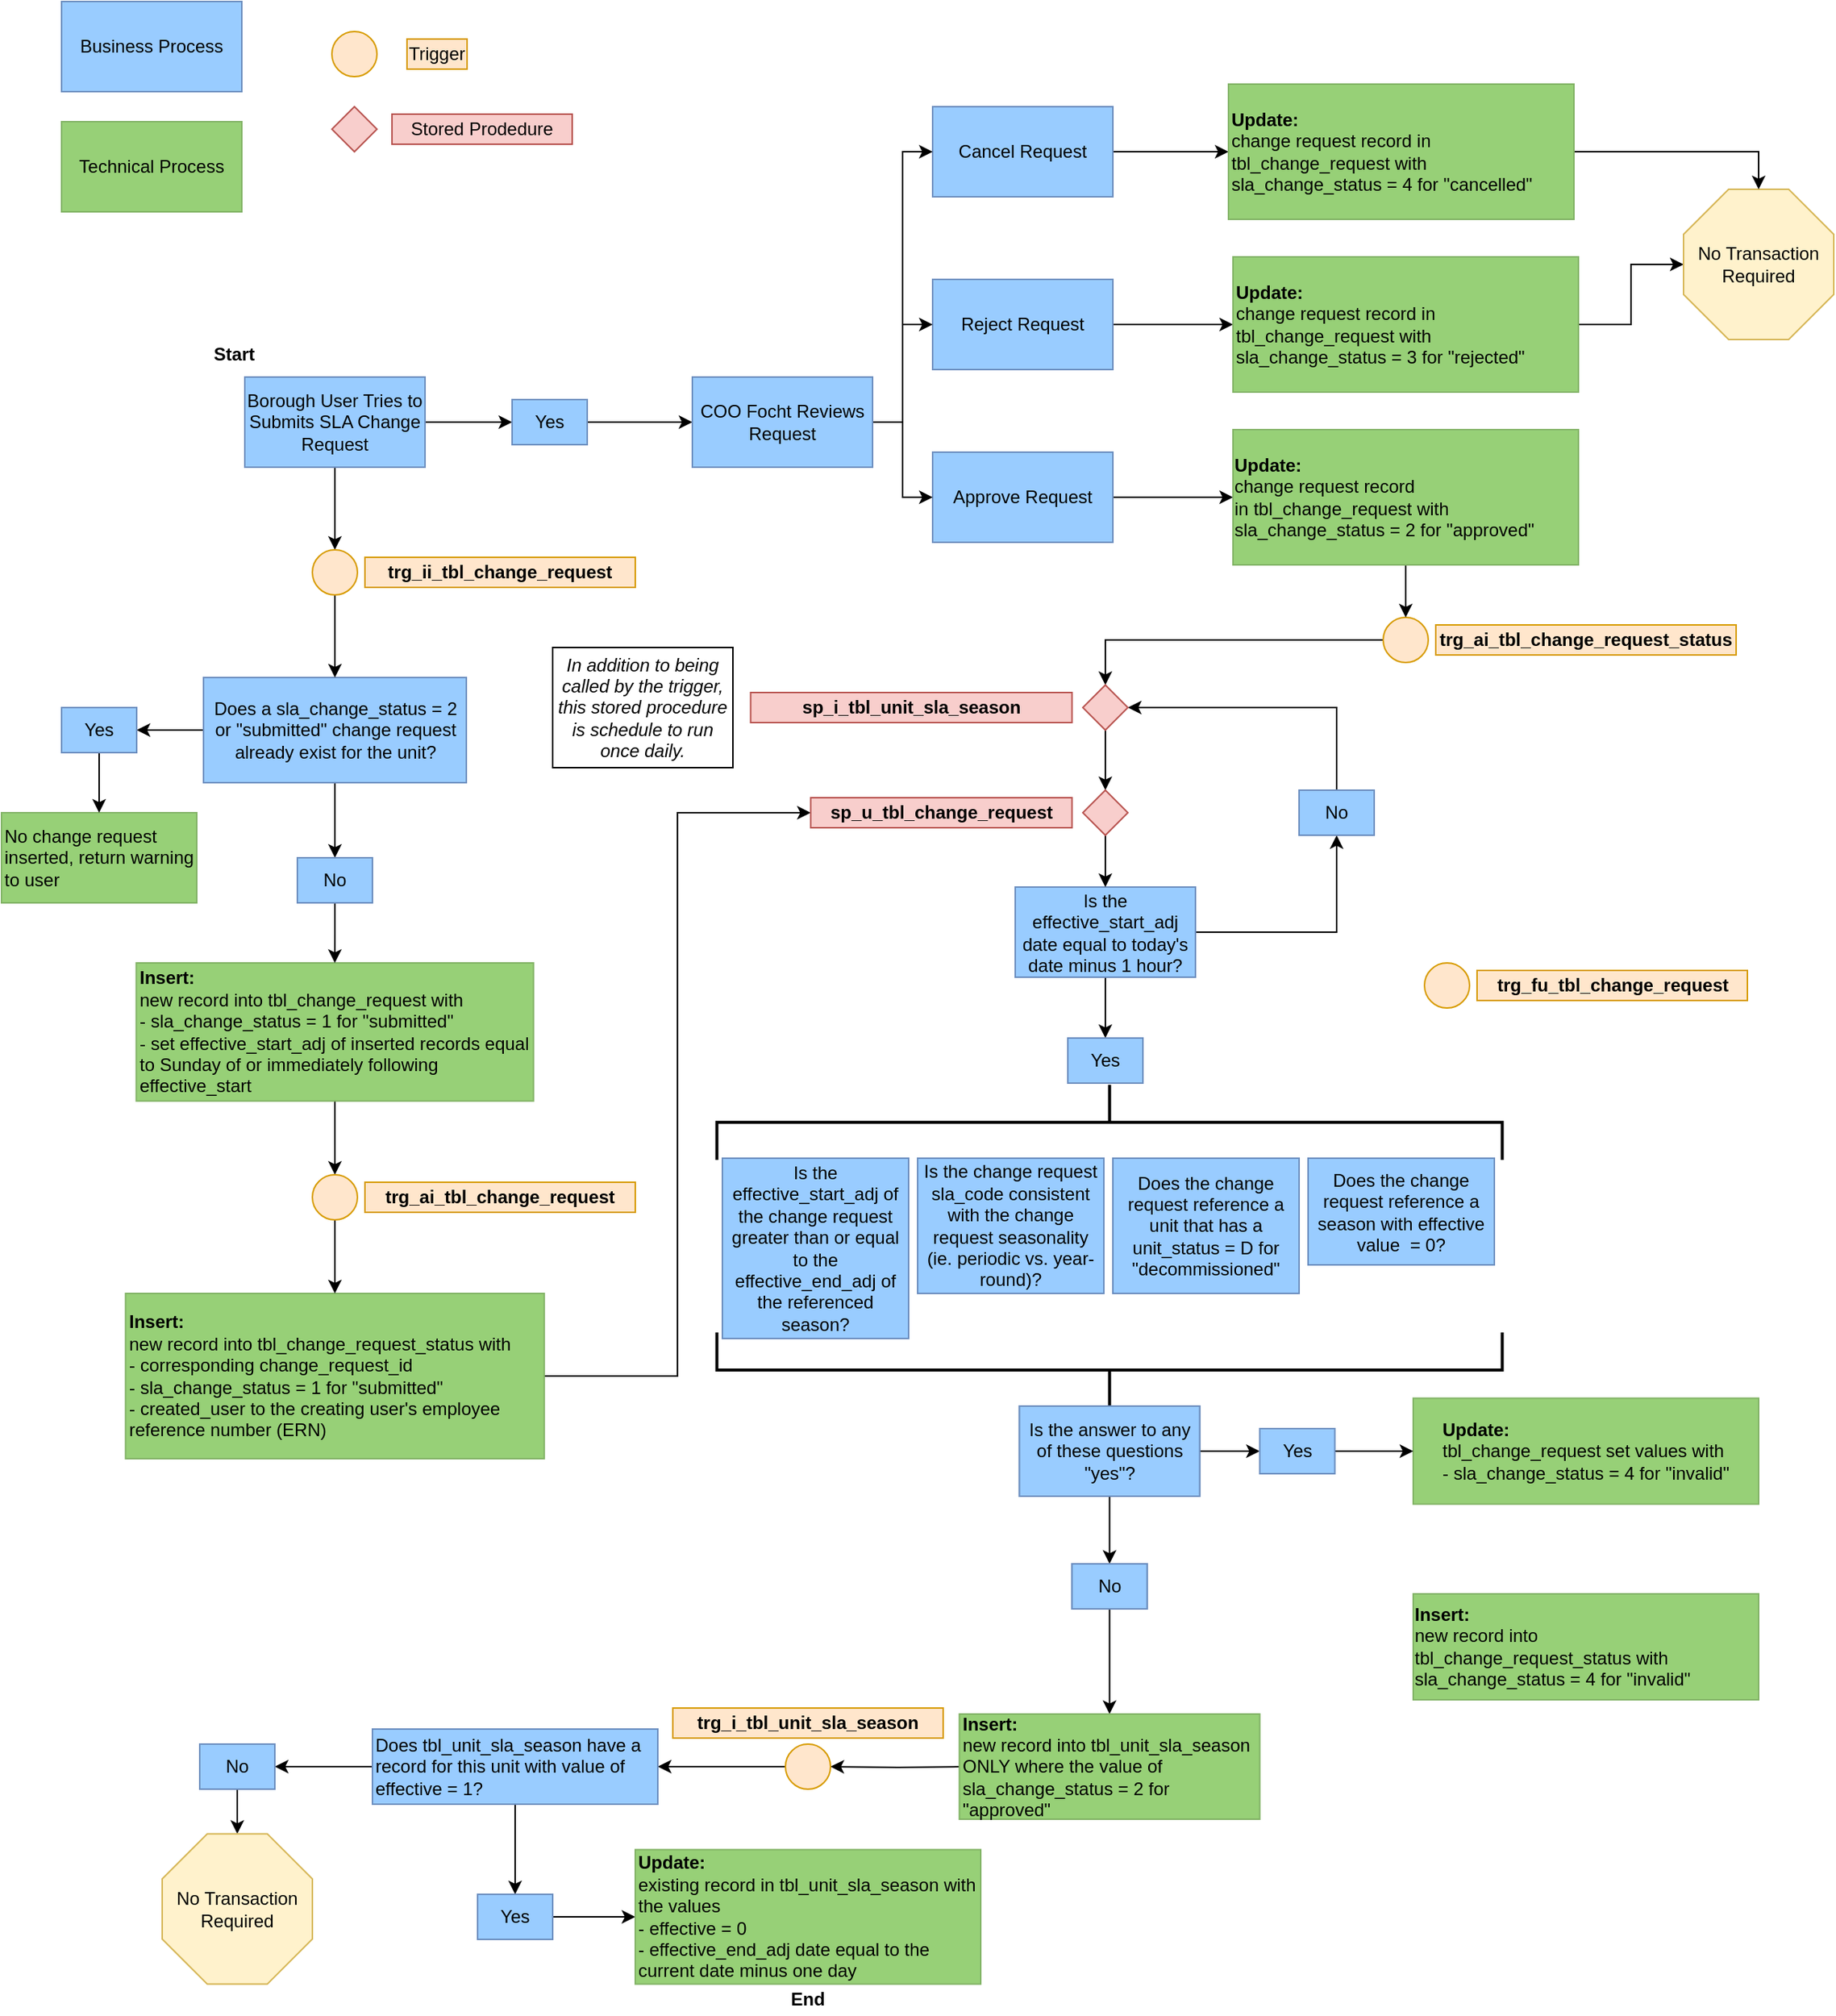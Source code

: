 <mxfile version="13.7.6" type="github">
  <diagram id="APbCHEt9h7LmyBrYfhhx" name="Page-1">
    <mxGraphModel dx="2272" dy="794" grid="1" gridSize="10" guides="1" tooltips="1" connect="1" arrows="1" fold="1" page="1" pageScale="1" pageWidth="850" pageHeight="1100" math="0" shadow="0">
      <root>
        <mxCell id="0" />
        <mxCell id="1" parent="0" />
        <mxCell id="TYA-corCzER_tpGZpnsk-2" value="Business Process" style="rounded=0;whiteSpace=wrap;html=1;fillColor=#dae8fc;strokeColor=#6c8ebf;" parent="1" vertex="1">
          <mxGeometry x="20" y="20" width="120" height="60" as="geometry" />
        </mxCell>
        <mxCell id="TYA-corCzER_tpGZpnsk-3" value="Technical Process" style="rounded=0;whiteSpace=wrap;html=1;fillColor=#97D077;strokeColor=#82b366;" parent="1" vertex="1">
          <mxGeometry x="20" y="100" width="120" height="60" as="geometry" />
        </mxCell>
        <mxCell id="TYA-corCzER_tpGZpnsk-4" value="" style="ellipse;whiteSpace=wrap;html=1;aspect=fixed;fillColor=#ffe6cc;strokeColor=#d79b00;" parent="1" vertex="1">
          <mxGeometry x="200" y="40" width="30" height="30" as="geometry" />
        </mxCell>
        <mxCell id="TYA-corCzER_tpGZpnsk-5" value="Trigger" style="text;html=1;strokeColor=#d79b00;fillColor=#ffe6cc;align=center;verticalAlign=middle;whiteSpace=wrap;rounded=0;" parent="1" vertex="1">
          <mxGeometry x="250" y="45" width="40" height="20" as="geometry" />
        </mxCell>
        <mxCell id="3o3nBdtsmn0ed2RaHUh7-13" value="" style="edgeStyle=orthogonalEdgeStyle;rounded=0;orthogonalLoop=1;jettySize=auto;html=1;" parent="1" source="TYA-corCzER_tpGZpnsk-7" target="e-__jFEW9f1SL3vXLQ8T-2" edge="1">
          <mxGeometry relative="1" as="geometry" />
        </mxCell>
        <mxCell id="HUFOrXZjp_os2G7rT3iw-18" style="edgeStyle=orthogonalEdgeStyle;rounded=0;orthogonalLoop=1;jettySize=auto;html=1;exitX=0.5;exitY=1;exitDx=0;exitDy=0;entryX=0.5;entryY=0;entryDx=0;entryDy=0;" parent="1" source="TYA-corCzER_tpGZpnsk-7" target="HUFOrXZjp_os2G7rT3iw-16" edge="1">
          <mxGeometry relative="1" as="geometry" />
        </mxCell>
        <mxCell id="TYA-corCzER_tpGZpnsk-7" value="Borough User Tries to Submits SLA Change Request" style="rounded=0;whiteSpace=wrap;html=1;fillColor=#99CCFF;strokeColor=#6c8ebf;" parent="1" vertex="1">
          <mxGeometry x="142.01" y="270" width="120" height="60" as="geometry" />
        </mxCell>
        <mxCell id="TYA-corCzER_tpGZpnsk-9" value="COO Focht Reviews Request" style="rounded=0;whiteSpace=wrap;html=1;fillColor=#dae8fc;strokeColor=#6c8ebf;" parent="1" vertex="1">
          <mxGeometry x="440" y="270" width="120" height="60" as="geometry" />
        </mxCell>
        <mxCell id="HUFOrXZjp_os2G7rT3iw-30" style="edgeStyle=orthogonalEdgeStyle;rounded=0;orthogonalLoop=1;jettySize=auto;html=1;exitX=0.5;exitY=1;exitDx=0;exitDy=0;entryX=0.5;entryY=0;entryDx=0;entryDy=0;" parent="1" source="TYA-corCzER_tpGZpnsk-22" target="HUFOrXZjp_os2G7rT3iw-29" edge="1">
          <mxGeometry relative="1" as="geometry" />
        </mxCell>
        <mxCell id="TYA-corCzER_tpGZpnsk-22" value="Insert:&lt;br&gt;&lt;span style=&quot;font-weight: normal&quot;&gt;new record into tbl_change_request with&lt;br&gt;- sla_change_status = 1 for &quot;submitted&quot;&lt;br&gt;-&amp;nbsp;&lt;/span&gt;&lt;span style=&quot;font-weight: 400&quot;&gt;set effective_start_adj of inserted records equal to Sunday of or immediately following effective_start&lt;/span&gt;&lt;span style=&quot;font-weight: normal&quot;&gt;&lt;br&gt;&lt;/span&gt;" style="rounded=0;whiteSpace=wrap;html=1;fillColor=#97D077;strokeColor=#82b366;fontStyle=1;align=left;" parent="1" vertex="1">
          <mxGeometry x="69.74" y="660" width="264.51" height="91.9" as="geometry" />
        </mxCell>
        <mxCell id="HUFOrXZjp_os2G7rT3iw-40" style="edgeStyle=orthogonalEdgeStyle;rounded=0;orthogonalLoop=1;jettySize=auto;html=1;exitX=1;exitY=0.5;exitDx=0;exitDy=0;entryX=0;entryY=0.5;entryDx=0;entryDy=0;" parent="1" source="TYA-corCzER_tpGZpnsk-24" target="XjfmwIq85a9qO-nbTn4X-9" edge="1">
          <mxGeometry relative="1" as="geometry" />
        </mxCell>
        <mxCell id="TYA-corCzER_tpGZpnsk-24" value="Insert:&lt;br&gt;&lt;span style=&quot;font-weight: normal&quot;&gt;new record into tbl_change_request_status with&lt;br&gt;- corresponding change_request_id&amp;nbsp;&amp;nbsp;&lt;/span&gt;&lt;br&gt;&lt;span style=&quot;font-weight: normal&quot;&gt;- sla_change_status = 1 for &quot;submitted&quot;&lt;/span&gt;&lt;br&gt;&lt;span style=&quot;font-weight: normal&quot;&gt;- created_user to the&amp;nbsp;&lt;/span&gt;&lt;span style=&quot;font-weight: 400&quot;&gt;creating user&#39;s employee reference number (ERN)&lt;/span&gt;&lt;span style=&quot;font-weight: normal&quot;&gt;&lt;br&gt;&lt;/span&gt;" style="rounded=0;whiteSpace=wrap;html=1;fillColor=#97D077;strokeColor=#82b366;fontStyle=1;align=left;" parent="1" vertex="1">
          <mxGeometry x="62.62" y="880" width="278.75" height="110" as="geometry" />
        </mxCell>
        <mxCell id="TYA-corCzER_tpGZpnsk-18" value="" style="edgeStyle=orthogonalEdgeStyle;rounded=0;orthogonalLoop=1;jettySize=auto;html=1;" parent="1" source="TYA-corCzER_tpGZpnsk-11" target="TYA-corCzER_tpGZpnsk-17" edge="1">
          <mxGeometry relative="1" as="geometry" />
        </mxCell>
        <mxCell id="TYA-corCzER_tpGZpnsk-11" value="Reject Request" style="rounded=0;whiteSpace=wrap;html=1;fillColor=#dae8fc;strokeColor=#6c8ebf;" parent="1" vertex="1">
          <mxGeometry x="600" y="205" width="120" height="60" as="geometry" />
        </mxCell>
        <mxCell id="utrAC_NS1D6aVvXHYf-W-10" style="edgeStyle=orthogonalEdgeStyle;rounded=0;orthogonalLoop=1;jettySize=auto;html=1;exitX=1;exitY=0.5;exitDx=0;exitDy=0;entryX=0;entryY=0.5;entryDx=0;entryDy=0;entryPerimeter=0;" parent="1" source="TYA-corCzER_tpGZpnsk-17" target="utrAC_NS1D6aVvXHYf-W-9" edge="1">
          <mxGeometry relative="1" as="geometry" />
        </mxCell>
        <mxCell id="TYA-corCzER_tpGZpnsk-17" value="&lt;div&gt;&lt;span&gt;&lt;b&gt;Update:&lt;/b&gt;&lt;/span&gt;&lt;/div&gt;&lt;div&gt;&lt;span&gt;change request record in tbl_change_request with sla_change_status = 3 for &quot;rejected&quot;&lt;/span&gt;&lt;/div&gt;" style="rounded=0;whiteSpace=wrap;html=1;fillColor=#97D077;strokeColor=#82b366;align=left;" parent="1" vertex="1">
          <mxGeometry x="800" y="190" width="230" height="90" as="geometry" />
        </mxCell>
        <mxCell id="utrAC_NS1D6aVvXHYf-W-8" style="edgeStyle=orthogonalEdgeStyle;rounded=0;orthogonalLoop=1;jettySize=auto;html=1;exitX=1;exitY=0.5;exitDx=0;exitDy=0;" parent="1" source="TYA-corCzER_tpGZpnsk-14" target="utrAC_NS1D6aVvXHYf-W-7" edge="1">
          <mxGeometry relative="1" as="geometry" />
        </mxCell>
        <mxCell id="TYA-corCzER_tpGZpnsk-14" value="Approve Request" style="rounded=0;whiteSpace=wrap;html=1;fillColor=#dae8fc;strokeColor=#6c8ebf;" parent="1" vertex="1">
          <mxGeometry x="600" y="320" width="120" height="60" as="geometry" />
        </mxCell>
        <mxCell id="3o3nBdtsmn0ed2RaHUh7-10" value="" style="edgeStyle=orthogonalEdgeStyle;rounded=0;orthogonalLoop=1;jettySize=auto;html=1;" parent="1" source="TYA-corCzER_tpGZpnsk-32" target="3o3nBdtsmn0ed2RaHUh7-9" edge="1">
          <mxGeometry relative="1" as="geometry" />
        </mxCell>
        <mxCell id="HUFOrXZjp_os2G7rT3iw-37" style="edgeStyle=orthogonalEdgeStyle;rounded=0;orthogonalLoop=1;jettySize=auto;html=1;exitX=1;exitY=0.5;exitDx=0;exitDy=0;entryX=0.5;entryY=1;entryDx=0;entryDy=0;" parent="1" source="TYA-corCzER_tpGZpnsk-32" target="TYA-corCzER_tpGZpnsk-39" edge="1">
          <mxGeometry relative="1" as="geometry" />
        </mxCell>
        <mxCell id="TYA-corCzER_tpGZpnsk-32" value="Is the effective_start_adj date equal to today&#39;s date minus 1 hour?" style="rounded=0;whiteSpace=wrap;html=1;fillColor=#99CCFF;strokeColor=#6c8ebf;" parent="1" vertex="1">
          <mxGeometry x="655" y="609.5" width="120" height="60" as="geometry" />
        </mxCell>
        <mxCell id="HUFOrXZjp_os2G7rT3iw-38" style="edgeStyle=orthogonalEdgeStyle;rounded=0;orthogonalLoop=1;jettySize=auto;html=1;exitX=0.5;exitY=0;exitDx=0;exitDy=0;entryX=1;entryY=0.5;entryDx=0;entryDy=0;" parent="1" source="TYA-corCzER_tpGZpnsk-39" target="TYA-corCzER_tpGZpnsk-46" edge="1">
          <mxGeometry relative="1" as="geometry" />
        </mxCell>
        <mxCell id="TYA-corCzER_tpGZpnsk-39" value="No" style="rounded=0;whiteSpace=wrap;html=1;fillColor=#99CCFF;strokeColor=#6c8ebf;" parent="1" vertex="1">
          <mxGeometry x="844" y="545" width="50" height="30" as="geometry" />
        </mxCell>
        <mxCell id="TYA-corCzER_tpGZpnsk-21" style="edgeStyle=orthogonalEdgeStyle;rounded=0;orthogonalLoop=1;jettySize=auto;html=1;exitX=0.5;exitY=1;exitDx=0;exitDy=0;" parent="1" source="TYA-corCzER_tpGZpnsk-17" target="TYA-corCzER_tpGZpnsk-17" edge="1">
          <mxGeometry relative="1" as="geometry" />
        </mxCell>
        <mxCell id="TYA-corCzER_tpGZpnsk-28" value="&lt;b&gt;trg_fu_tbl_change_request&lt;/b&gt;" style="text;html=1;strokeColor=#d79b00;fillColor=#ffe6cc;align=center;verticalAlign=middle;whiteSpace=wrap;rounded=0;" parent="1" vertex="1">
          <mxGeometry x="962.5" y="665" width="180" height="20" as="geometry" />
        </mxCell>
        <mxCell id="TYA-corCzER_tpGZpnsk-44" value="" style="rhombus;whiteSpace=wrap;html=1;align=left;fillColor=#f8cecc;strokeColor=#b85450;" parent="1" vertex="1">
          <mxGeometry x="200" y="90" width="30" height="30" as="geometry" />
        </mxCell>
        <mxCell id="TYA-corCzER_tpGZpnsk-45" value="Stored Prodedure" style="text;html=1;strokeColor=#b85450;fillColor=#f8cecc;align=center;verticalAlign=middle;whiteSpace=wrap;rounded=0;" parent="1" vertex="1">
          <mxGeometry x="240" y="95" width="120" height="20" as="geometry" />
        </mxCell>
        <mxCell id="TYA-corCzER_tpGZpnsk-27" value="" style="ellipse;whiteSpace=wrap;html=1;aspect=fixed;fillColor=#ffe6cc;strokeColor=#d79b00;" parent="1" vertex="1">
          <mxGeometry x="927.5" y="660" width="30" height="30" as="geometry" />
        </mxCell>
        <mxCell id="TYA-corCzER_tpGZpnsk-48" value="&lt;b&gt;sp_i_tbl_unit_sla_season&lt;br&gt;&lt;/b&gt;" style="text;html=1;strokeColor=#b85450;fillColor=#f8cecc;align=center;verticalAlign=middle;whiteSpace=wrap;rounded=0;" parent="1" vertex="1">
          <mxGeometry x="478.8" y="480" width="214" height="20" as="geometry" />
        </mxCell>
        <mxCell id="Xcc2Si-ru2YFNp3SEIyi-4" style="edgeStyle=orthogonalEdgeStyle;rounded=0;orthogonalLoop=1;jettySize=auto;html=1;exitX=0;exitY=0.5;exitDx=0;exitDy=0;entryX=1;entryY=0.5;entryDx=0;entryDy=0;" parent="1" target="TYA-corCzER_tpGZpnsk-67" edge="1">
          <mxGeometry relative="1" as="geometry">
            <mxPoint x="622" y="1195" as="sourcePoint" />
          </mxGeometry>
        </mxCell>
        <mxCell id="Xcc2Si-ru2YFNp3SEIyi-15" style="edgeStyle=orthogonalEdgeStyle;rounded=0;orthogonalLoop=1;jettySize=auto;html=1;exitX=0.5;exitY=1;exitDx=0;exitDy=0;entryX=0;entryY=0.5;entryDx=0;entryDy=0;entryPerimeter=0;" parent="1" source="TYA-corCzER_tpGZpnsk-62" target="Xcc2Si-ru2YFNp3SEIyi-3" edge="1">
          <mxGeometry relative="1" as="geometry" />
        </mxCell>
        <mxCell id="TYA-corCzER_tpGZpnsk-62" value="&lt;span style=&quot;font-weight: normal&quot;&gt;No&lt;/span&gt;" style="rounded=0;whiteSpace=wrap;html=1;fillColor=#dae8fc;strokeColor=#6c8ebf;fontStyle=1;align=center;" parent="1" vertex="1">
          <mxGeometry x="112" y="1180" width="50" height="30" as="geometry" />
        </mxCell>
        <mxCell id="Xcc2Si-ru2YFNp3SEIyi-11" style="edgeStyle=orthogonalEdgeStyle;rounded=0;orthogonalLoop=1;jettySize=auto;html=1;exitX=1;exitY=0.5;exitDx=0;exitDy=0;entryX=0;entryY=0.5;entryDx=0;entryDy=0;" parent="1" source="TYA-corCzER_tpGZpnsk-64" target="TYA-corCzER_tpGZpnsk-73" edge="1">
          <mxGeometry relative="1" as="geometry" />
        </mxCell>
        <mxCell id="TYA-corCzER_tpGZpnsk-64" value="&lt;span style=&quot;font-weight: normal&quot;&gt;Yes&lt;/span&gt;" style="rounded=0;whiteSpace=wrap;html=1;fillColor=#dae8fc;strokeColor=#6c8ebf;fontStyle=1;align=center;" parent="1" vertex="1">
          <mxGeometry x="297" y="1280" width="50" height="30" as="geometry" />
        </mxCell>
        <mxCell id="HUFOrXZjp_os2G7rT3iw-39" style="edgeStyle=orthogonalEdgeStyle;rounded=0;orthogonalLoop=1;jettySize=auto;html=1;exitX=0;exitY=0.5;exitDx=0;exitDy=0;entryX=0.5;entryY=0;entryDx=0;entryDy=0;" parent="1" source="TYA-corCzER_tpGZpnsk-53" target="TYA-corCzER_tpGZpnsk-46" edge="1">
          <mxGeometry relative="1" as="geometry" />
        </mxCell>
        <mxCell id="TYA-corCzER_tpGZpnsk-53" value="" style="ellipse;whiteSpace=wrap;html=1;aspect=fixed;fillColor=#ffe6cc;strokeColor=#d79b00;" parent="1" vertex="1">
          <mxGeometry x="900" y="430" width="30" height="30" as="geometry" />
        </mxCell>
        <mxCell id="TYA-corCzER_tpGZpnsk-55" value="&lt;b&gt;trg_ai_tbl_change_request_status&lt;/b&gt;" style="text;html=1;strokeColor=#d79b00;fillColor=#ffe6cc;align=center;verticalAlign=middle;whiteSpace=wrap;rounded=0;" parent="1" vertex="1">
          <mxGeometry x="935" y="435" width="200" height="20" as="geometry" />
        </mxCell>
        <mxCell id="Xcc2Si-ru2YFNp3SEIyi-6" style="edgeStyle=orthogonalEdgeStyle;rounded=0;orthogonalLoop=1;jettySize=auto;html=1;exitX=0;exitY=0.5;exitDx=0;exitDy=0;" parent="1" source="TYA-corCzER_tpGZpnsk-67" target="Xcc2Si-ru2YFNp3SEIyi-5" edge="1">
          <mxGeometry relative="1" as="geometry" />
        </mxCell>
        <mxCell id="TYA-corCzER_tpGZpnsk-67" value="" style="ellipse;whiteSpace=wrap;html=1;aspect=fixed;fillColor=#ffe6cc;strokeColor=#d79b00;" parent="1" vertex="1">
          <mxGeometry x="502" y="1180" width="30" height="30" as="geometry" />
        </mxCell>
        <mxCell id="TYA-corCzER_tpGZpnsk-68" value="&lt;b&gt;trg_i_tbl_unit_sla_season&lt;/b&gt;" style="text;html=1;strokeColor=#d79b00;fillColor=#ffe6cc;align=center;verticalAlign=middle;whiteSpace=wrap;rounded=0;" parent="1" vertex="1">
          <mxGeometry x="427" y="1156" width="180" height="20" as="geometry" />
        </mxCell>
        <mxCell id="TYA-corCzER_tpGZpnsk-73" value="Update:&lt;br&gt;&lt;span style=&quot;font-weight: normal&quot;&gt;existing record in tbl_unit_sla_season with the values&lt;/span&gt;&lt;br&gt;&lt;span style=&quot;font-weight: normal&quot;&gt;- effective = 0&lt;br&gt;- effective_end_adj date equal to the current date minus one day&lt;br&gt;&lt;/span&gt;" style="rounded=0;whiteSpace=wrap;html=1;fillColor=#97D077;strokeColor=#82b366;fontStyle=1;align=left;" parent="1" vertex="1">
          <mxGeometry x="402" y="1250.25" width="230" height="89.5" as="geometry" />
        </mxCell>
        <mxCell id="XjfmwIq85a9qO-nbTn4X-13" value="" style="edgeStyle=orthogonalEdgeStyle;rounded=0;orthogonalLoop=1;jettySize=auto;html=1;" parent="1" source="TYA-corCzER_tpGZpnsk-46" target="XjfmwIq85a9qO-nbTn4X-8" edge="1">
          <mxGeometry relative="1" as="geometry" />
        </mxCell>
        <mxCell id="TYA-corCzER_tpGZpnsk-46" value="" style="rhombus;whiteSpace=wrap;html=1;align=left;fillColor=#f8cecc;strokeColor=#b85450;" parent="1" vertex="1">
          <mxGeometry x="700" y="475" width="30" height="30" as="geometry" />
        </mxCell>
        <mxCell id="utrAC_NS1D6aVvXHYf-W-13" style="edgeStyle=orthogonalEdgeStyle;rounded=0;orthogonalLoop=1;jettySize=auto;html=1;exitX=0.5;exitY=1;exitDx=0;exitDy=0;entryX=0.5;entryY=0;entryDx=0;entryDy=0;" parent="1" source="utrAC_NS1D6aVvXHYf-W-7" target="TYA-corCzER_tpGZpnsk-53" edge="1">
          <mxGeometry relative="1" as="geometry" />
        </mxCell>
        <mxCell id="utrAC_NS1D6aVvXHYf-W-7" value="&lt;div style=&quot;text-align: left&quot;&gt;&lt;b&gt;Update:&lt;/b&gt;&lt;/div&gt;&lt;div style=&quot;text-align: left&quot;&gt;&lt;span&gt;change request record in&lt;/span&gt;&lt;span&gt;&amp;nbsp;&lt;/span&gt;&lt;span&gt;tbl_change_request with sla_change_status = 2 for &quot;approved&quot;&lt;/span&gt;&lt;br&gt;&lt;/div&gt;" style="rounded=0;whiteSpace=wrap;html=1;fillColor=#97D077;strokeColor=#82b366;" parent="1" vertex="1">
          <mxGeometry x="800" y="305" width="230" height="90" as="geometry" />
        </mxCell>
        <mxCell id="utrAC_NS1D6aVvXHYf-W-9" value="No Transaction Required" style="whiteSpace=wrap;html=1;shape=mxgraph.basic.octagon2;align=center;verticalAlign=middle;dx=15;fillColor=#fff2cc;strokeColor=#d6b656;" parent="1" vertex="1">
          <mxGeometry x="1100" y="145" width="100" height="100" as="geometry" />
        </mxCell>
        <mxCell id="utrAC_NS1D6aVvXHYf-W-27" value="&lt;i&gt;In addition to being called by the trigger, this stored procedure is schedule to run once daily.&lt;/i&gt;" style="rounded=0;whiteSpace=wrap;html=1;" parent="1" vertex="1">
          <mxGeometry x="347" y="450" width="120" height="80" as="geometry" />
        </mxCell>
        <mxCell id="Xcc2Si-ru2YFNp3SEIyi-3" value="No Transaction Required" style="whiteSpace=wrap;html=1;shape=mxgraph.basic.octagon2;align=center;verticalAlign=middle;dx=15;fillColor=#fff2cc;strokeColor=#d6b656;direction=south;" parent="1" vertex="1">
          <mxGeometry x="87" y="1239.75" width="100" height="100" as="geometry" />
        </mxCell>
        <mxCell id="Xcc2Si-ru2YFNp3SEIyi-10" style="edgeStyle=orthogonalEdgeStyle;rounded=0;orthogonalLoop=1;jettySize=auto;html=1;exitX=0.5;exitY=1;exitDx=0;exitDy=0;entryX=0.5;entryY=0;entryDx=0;entryDy=0;" parent="1" source="Xcc2Si-ru2YFNp3SEIyi-5" target="TYA-corCzER_tpGZpnsk-64" edge="1">
          <mxGeometry relative="1" as="geometry" />
        </mxCell>
        <mxCell id="Xcc2Si-ru2YFNp3SEIyi-13" style="edgeStyle=orthogonalEdgeStyle;rounded=0;orthogonalLoop=1;jettySize=auto;html=1;exitX=0;exitY=0.5;exitDx=0;exitDy=0;entryX=1;entryY=0.5;entryDx=0;entryDy=0;" parent="1" source="Xcc2Si-ru2YFNp3SEIyi-5" target="TYA-corCzER_tpGZpnsk-62" edge="1">
          <mxGeometry relative="1" as="geometry" />
        </mxCell>
        <mxCell id="Xcc2Si-ru2YFNp3SEIyi-5" value="&lt;span style=&quot;font-weight: 400 ; text-align: center&quot;&gt;Does tbl_unit_sla_season have a record for this unit with value of effective = 1?&lt;/span&gt;" style="rounded=0;whiteSpace=wrap;html=1;fillColor=#dae8fc;strokeColor=#6c8ebf;fontStyle=1;align=left;" parent="1" vertex="1">
          <mxGeometry x="227" y="1170" width="190" height="50" as="geometry" />
        </mxCell>
        <mxCell id="Xcc2Si-ru2YFNp3SEIyi-16" value="&lt;b&gt;End&lt;/b&gt;" style="text;html=1;strokeColor=none;fillColor=none;align=center;verticalAlign=middle;whiteSpace=wrap;rounded=0;" parent="1" vertex="1">
          <mxGeometry x="497" y="1340" width="40" height="20" as="geometry" />
        </mxCell>
        <mxCell id="e-__jFEW9f1SL3vXLQ8T-5" style="edgeStyle=orthogonalEdgeStyle;rounded=0;orthogonalLoop=1;jettySize=auto;html=1;exitX=1;exitY=0.5;exitDx=0;exitDy=0;entryX=0;entryY=0.5;entryDx=0;entryDy=0;" parent="1" source="e-__jFEW9f1SL3vXLQ8T-2" target="TYA-corCzER_tpGZpnsk-9" edge="1">
          <mxGeometry relative="1" as="geometry" />
        </mxCell>
        <mxCell id="e-__jFEW9f1SL3vXLQ8T-2" value="Yes" style="rounded=0;whiteSpace=wrap;html=1;fillColor=#99CCFF;strokeColor=#6c8ebf;" parent="1" vertex="1">
          <mxGeometry x="320" y="285" width="50" height="30" as="geometry" />
        </mxCell>
        <mxCell id="e-__jFEW9f1SL3vXLQ8T-8" value="&lt;div style=&quot;text-align: left&quot;&gt;&lt;b&gt;Update:&lt;/b&gt;&lt;/div&gt;&lt;div style=&quot;text-align: left&quot;&gt;&lt;span&gt;tbl_change_request set values with&amp;nbsp;&lt;/span&gt;&lt;/div&gt;&lt;div style=&quot;text-align: left&quot;&gt;&lt;span&gt;- sla_change_status = 4 for &quot;invalid&quot;&lt;/span&gt;&lt;/div&gt;" style="rounded=0;whiteSpace=wrap;html=1;fillColor=#97D077;strokeColor=#82b366;" parent="1" vertex="1">
          <mxGeometry x="920" y="949.75" width="230" height="70.5" as="geometry" />
        </mxCell>
        <mxCell id="3o3nBdtsmn0ed2RaHUh7-16" style="edgeStyle=orthogonalEdgeStyle;rounded=0;orthogonalLoop=1;jettySize=auto;html=1;" parent="1" source="e-__jFEW9f1SL3vXLQ8T-9" target="3o3nBdtsmn0ed2RaHUh7-15" edge="1">
          <mxGeometry relative="1" as="geometry" />
        </mxCell>
        <mxCell id="e-__jFEW9f1SL3vXLQ8T-9" value="No" style="rounded=0;whiteSpace=wrap;html=1;fillColor=#dae8fc;strokeColor=#6c8ebf;" parent="1" vertex="1">
          <mxGeometry x="692.8" y="1060" width="50" height="30" as="geometry" />
        </mxCell>
        <mxCell id="XjfmwIq85a9qO-nbTn4X-1" value="&lt;b&gt;Start&lt;br&gt;&lt;/b&gt;" style="text;html=1;strokeColor=none;fillColor=none;align=center;verticalAlign=middle;whiteSpace=wrap;rounded=0;" parent="1" vertex="1">
          <mxGeometry x="115" y="245" width="40" height="20" as="geometry" />
        </mxCell>
        <mxCell id="3o3nBdtsmn0ed2RaHUh7-7" style="edgeStyle=orthogonalEdgeStyle;rounded=0;orthogonalLoop=1;jettySize=auto;html=1;exitX=0.5;exitY=1;exitDx=0;exitDy=0;entryX=0.5;entryY=0;entryDx=0;entryDy=0;" parent="1" source="XjfmwIq85a9qO-nbTn4X-8" target="TYA-corCzER_tpGZpnsk-32" edge="1">
          <mxGeometry relative="1" as="geometry" />
        </mxCell>
        <mxCell id="XjfmwIq85a9qO-nbTn4X-8" value="" style="rhombus;whiteSpace=wrap;html=1;align=left;fillColor=#f8cecc;strokeColor=#b85450;" parent="1" vertex="1">
          <mxGeometry x="700" y="545" width="30" height="30" as="geometry" />
        </mxCell>
        <mxCell id="XjfmwIq85a9qO-nbTn4X-9" value="&lt;b&gt;sp_u_tbl_change_request&lt;br&gt;&lt;/b&gt;" style="text;html=1;strokeColor=#b85450;fillColor=#f8cecc;align=center;verticalAlign=middle;whiteSpace=wrap;rounded=0;" parent="1" vertex="1">
          <mxGeometry x="518.8" y="550" width="174" height="20" as="geometry" />
        </mxCell>
        <mxCell id="XjfmwIq85a9qO-nbTn4X-15" value="Does the change request reference a season with effective value&amp;nbsp; = 0?" style="rounded=0;whiteSpace=wrap;html=1;fillColor=#99CCFF;strokeColor=#6c8ebf;" parent="1" vertex="1">
          <mxGeometry x="850" y="790" width="124" height="71" as="geometry" />
        </mxCell>
        <mxCell id="XjfmwIq85a9qO-nbTn4X-20" value="Is the change request sla_code consistent with the change request seasonality (ie. periodic vs. year-round)?" style="rounded=0;whiteSpace=wrap;html=1;fillColor=#99CCFF;strokeColor=#6c8ebf;" parent="1" vertex="1">
          <mxGeometry x="590" y="790" width="124" height="90" as="geometry" />
        </mxCell>
        <mxCell id="XjfmwIq85a9qO-nbTn4X-22" value="Does the change request reference a unit that has a unit_status = D for &quot;decommissioned&quot;" style="rounded=0;whiteSpace=wrap;html=1;fillColor=#99CCFF;strokeColor=#6c8ebf;" parent="1" vertex="1">
          <mxGeometry x="720" y="790" width="124" height="90" as="geometry" />
        </mxCell>
        <mxCell id="XjfmwIq85a9qO-nbTn4X-24" value="Is the effective_start_adj of the change request greater than or equal to the effective_end_adj of the referenced season?" style="rounded=0;whiteSpace=wrap;html=1;fillColor=#99CCFF;strokeColor=#6c8ebf;" parent="1" vertex="1">
          <mxGeometry x="460" y="790" width="124" height="120" as="geometry" />
        </mxCell>
        <mxCell id="3o3nBdtsmn0ed2RaHUh7-12" value="" style="edgeStyle=orthogonalEdgeStyle;rounded=0;orthogonalLoop=1;jettySize=auto;html=1;" parent="1" source="3o3nBdtsmn0ed2RaHUh7-1" target="e-__jFEW9f1SL3vXLQ8T-9" edge="1">
          <mxGeometry relative="1" as="geometry" />
        </mxCell>
        <mxCell id="3o3nBdtsmn0ed2RaHUh7-18" style="edgeStyle=orthogonalEdgeStyle;rounded=0;orthogonalLoop=1;jettySize=auto;html=1;exitX=1;exitY=0.5;exitDx=0;exitDy=0;" parent="1" source="3o3nBdtsmn0ed2RaHUh7-1" target="3o3nBdtsmn0ed2RaHUh7-17" edge="1">
          <mxGeometry relative="1" as="geometry" />
        </mxCell>
        <mxCell id="3o3nBdtsmn0ed2RaHUh7-1" value="Is the answer to any of these questions &quot;yes&quot;?" style="rounded=0;whiteSpace=wrap;html=1;fillColor=#dae8fc;strokeColor=#6c8ebf;" parent="1" vertex="1">
          <mxGeometry x="657.8" y="955" width="120" height="60" as="geometry" />
        </mxCell>
        <mxCell id="3o3nBdtsmn0ed2RaHUh7-2" value="" style="strokeWidth=2;html=1;shape=mxgraph.flowchart.annotation_2;align=left;labelPosition=right;pointerEvents=1;fillColor=#FF0000;gradientColor=none;rotation=90;" parent="1" vertex="1">
          <mxGeometry x="692.8" y="504.67" width="50" height="522.93" as="geometry" />
        </mxCell>
        <mxCell id="3o3nBdtsmn0ed2RaHUh7-9" value="Yes" style="rounded=0;whiteSpace=wrap;html=1;fillColor=#99CCFF;strokeColor=#6c8ebf;" parent="1" vertex="1">
          <mxGeometry x="690" y="710" width="50" height="30" as="geometry" />
        </mxCell>
        <mxCell id="3o3nBdtsmn0ed2RaHUh7-11" value="" style="strokeWidth=2;html=1;shape=mxgraph.flowchart.annotation_2;align=left;labelPosition=right;pointerEvents=1;fillColor=#FF0000;gradientColor=none;rotation=-90;" parent="1" vertex="1">
          <mxGeometry x="692.8" y="669.5" width="50" height="522.93" as="geometry" />
        </mxCell>
        <mxCell id="3o3nBdtsmn0ed2RaHUh7-15" value="Insert:&lt;br&gt;&lt;span style=&quot;font-weight: 400&quot;&gt;new record into tbl_unit_sla_season ONLY where the value of sla_change_status = 2 for &quot;approved&quot;&lt;/span&gt;" style="rounded=0;whiteSpace=wrap;html=1;fillColor=#97D077;strokeColor=#82b366;fontStyle=1;align=left;" parent="1" vertex="1">
          <mxGeometry x="617.8" y="1160" width="200" height="70" as="geometry" />
        </mxCell>
        <mxCell id="3o3nBdtsmn0ed2RaHUh7-19" style="edgeStyle=orthogonalEdgeStyle;rounded=0;orthogonalLoop=1;jettySize=auto;html=1;exitX=1;exitY=0.5;exitDx=0;exitDy=0;entryX=0;entryY=0.5;entryDx=0;entryDy=0;" parent="1" source="3o3nBdtsmn0ed2RaHUh7-17" target="e-__jFEW9f1SL3vXLQ8T-8" edge="1">
          <mxGeometry relative="1" as="geometry" />
        </mxCell>
        <mxCell id="3o3nBdtsmn0ed2RaHUh7-17" value="Yes" style="rounded=0;whiteSpace=wrap;html=1;fillColor=#99CCFF;strokeColor=#6c8ebf;" parent="1" vertex="1">
          <mxGeometry x="817.8" y="970" width="50" height="30" as="geometry" />
        </mxCell>
        <mxCell id="HUFOrXZjp_os2G7rT3iw-1" value="&lt;b&gt;trg_ii_tbl_change_request&lt;/b&gt;" style="text;html=1;strokeColor=#d79b00;fillColor=#ffe6cc;align=center;verticalAlign=middle;whiteSpace=wrap;rounded=0;" parent="1" vertex="1">
          <mxGeometry x="222" y="390" width="180" height="20" as="geometry" />
        </mxCell>
        <mxCell id="HUFOrXZjp_os2G7rT3iw-22" value="" style="edgeStyle=orthogonalEdgeStyle;rounded=0;orthogonalLoop=1;jettySize=auto;html=1;" parent="1" source="HUFOrXZjp_os2G7rT3iw-2" target="HUFOrXZjp_os2G7rT3iw-21" edge="1">
          <mxGeometry relative="1" as="geometry" />
        </mxCell>
        <mxCell id="HUFOrXZjp_os2G7rT3iw-24" style="edgeStyle=orthogonalEdgeStyle;rounded=0;orthogonalLoop=1;jettySize=auto;html=1;exitX=0;exitY=0.5;exitDx=0;exitDy=0;entryX=1;entryY=0.5;entryDx=0;entryDy=0;" parent="1" source="HUFOrXZjp_os2G7rT3iw-2" target="HUFOrXZjp_os2G7rT3iw-20" edge="1">
          <mxGeometry relative="1" as="geometry" />
        </mxCell>
        <mxCell id="HUFOrXZjp_os2G7rT3iw-2" value="Does a sla_change_status = 2 or &quot;submitted&quot; change request already exist for the unit?" style="rounded=0;whiteSpace=wrap;html=1;fillColor=#99CCFF;strokeColor=#6c8ebf;" parent="1" vertex="1">
          <mxGeometry x="114.51" y="470" width="175" height="70" as="geometry" />
        </mxCell>
        <mxCell id="HUFOrXZjp_os2G7rT3iw-14" style="edgeStyle=orthogonalEdgeStyle;rounded=0;orthogonalLoop=1;jettySize=auto;html=1;exitX=1;exitY=0.5;exitDx=0;exitDy=0;entryX=0;entryY=0.5;entryDx=0;entryDy=0;" parent="1" source="HUFOrXZjp_os2G7rT3iw-4" target="HUFOrXZjp_os2G7rT3iw-7" edge="1">
          <mxGeometry relative="1" as="geometry" />
        </mxCell>
        <mxCell id="HUFOrXZjp_os2G7rT3iw-4" value="Cancel Request" style="rounded=0;whiteSpace=wrap;html=1;fillColor=#dae8fc;strokeColor=#6c8ebf;" parent="1" vertex="1">
          <mxGeometry x="600" y="90" width="120" height="60" as="geometry" />
        </mxCell>
        <mxCell id="HUFOrXZjp_os2G7rT3iw-13" style="edgeStyle=orthogonalEdgeStyle;rounded=0;orthogonalLoop=1;jettySize=auto;html=1;exitX=1;exitY=0.5;exitDx=0;exitDy=0;entryX=0.5;entryY=0;entryDx=0;entryDy=0;entryPerimeter=0;" parent="1" source="HUFOrXZjp_os2G7rT3iw-7" target="utrAC_NS1D6aVvXHYf-W-9" edge="1">
          <mxGeometry relative="1" as="geometry" />
        </mxCell>
        <mxCell id="HUFOrXZjp_os2G7rT3iw-7" value="&lt;div&gt;&lt;span&gt;&lt;b&gt;Update:&lt;/b&gt;&lt;/span&gt;&lt;/div&gt;&lt;div&gt;&lt;span&gt;change request record in tbl_change_request with sla_change_status = 4 for &quot;cancelled&quot;&lt;/span&gt;&lt;/div&gt;" style="rounded=0;whiteSpace=wrap;html=1;fillColor=#97D077;strokeColor=#82b366;align=left;" parent="1" vertex="1">
          <mxGeometry x="797" y="75" width="230" height="90" as="geometry" />
        </mxCell>
        <mxCell id="HUFOrXZjp_os2G7rT3iw-15" value="&lt;div&gt;&lt;span style=&quot;font-weight: normal&quot;&gt;No change request inserted, return warning to user&lt;/span&gt;&lt;/div&gt;" style="rounded=0;whiteSpace=wrap;html=1;fillColor=#97D077;strokeColor=#82b366;align=left;fontStyle=1" parent="1" vertex="1">
          <mxGeometry x="-20" y="560" width="130" height="60" as="geometry" />
        </mxCell>
        <mxCell id="HUFOrXZjp_os2G7rT3iw-19" style="edgeStyle=orthogonalEdgeStyle;rounded=0;orthogonalLoop=1;jettySize=auto;html=1;exitX=0.5;exitY=1;exitDx=0;exitDy=0;entryX=0.5;entryY=0;entryDx=0;entryDy=0;" parent="1" source="HUFOrXZjp_os2G7rT3iw-16" target="HUFOrXZjp_os2G7rT3iw-2" edge="1">
          <mxGeometry relative="1" as="geometry" />
        </mxCell>
        <mxCell id="HUFOrXZjp_os2G7rT3iw-16" value="" style="ellipse;whiteSpace=wrap;html=1;aspect=fixed;fillColor=#ffe6cc;strokeColor=#d79b00;" parent="1" vertex="1">
          <mxGeometry x="187" y="385" width="30" height="30" as="geometry" />
        </mxCell>
        <mxCell id="HUFOrXZjp_os2G7rT3iw-25" style="edgeStyle=orthogonalEdgeStyle;rounded=0;orthogonalLoop=1;jettySize=auto;html=1;exitX=0.5;exitY=1;exitDx=0;exitDy=0;entryX=0.5;entryY=0;entryDx=0;entryDy=0;" parent="1" source="HUFOrXZjp_os2G7rT3iw-20" target="HUFOrXZjp_os2G7rT3iw-15" edge="1">
          <mxGeometry relative="1" as="geometry" />
        </mxCell>
        <mxCell id="HUFOrXZjp_os2G7rT3iw-20" value="Yes" style="rounded=0;whiteSpace=wrap;html=1;fillColor=#99CCFF;strokeColor=#6c8ebf;" parent="1" vertex="1">
          <mxGeometry x="20" y="490" width="50" height="30" as="geometry" />
        </mxCell>
        <mxCell id="HUFOrXZjp_os2G7rT3iw-23" value="" style="edgeStyle=orthogonalEdgeStyle;rounded=0;orthogonalLoop=1;jettySize=auto;html=1;" parent="1" source="HUFOrXZjp_os2G7rT3iw-21" target="TYA-corCzER_tpGZpnsk-22" edge="1">
          <mxGeometry relative="1" as="geometry" />
        </mxCell>
        <mxCell id="HUFOrXZjp_os2G7rT3iw-21" value="No" style="rounded=0;whiteSpace=wrap;html=1;fillColor=#99CCFF;strokeColor=#6c8ebf;" parent="1" vertex="1">
          <mxGeometry x="177" y="590" width="50" height="30" as="geometry" />
        </mxCell>
        <mxCell id="HUFOrXZjp_os2G7rT3iw-26" style="edgeStyle=orthogonalEdgeStyle;rounded=0;orthogonalLoop=1;jettySize=auto;html=1;exitX=0.5;exitY=1;exitDx=0;exitDy=0;" parent="1" source="HUFOrXZjp_os2G7rT3iw-15" target="HUFOrXZjp_os2G7rT3iw-15" edge="1">
          <mxGeometry relative="1" as="geometry" />
        </mxCell>
        <mxCell id="HUFOrXZjp_os2G7rT3iw-28" value="&lt;b&gt;trg_ai_tbl_change_request&lt;/b&gt;" style="text;html=1;strokeColor=#d79b00;fillColor=#ffe6cc;align=center;verticalAlign=middle;whiteSpace=wrap;rounded=0;" parent="1" vertex="1">
          <mxGeometry x="222" y="806" width="180" height="20" as="geometry" />
        </mxCell>
        <mxCell id="HUFOrXZjp_os2G7rT3iw-34" style="edgeStyle=orthogonalEdgeStyle;rounded=0;orthogonalLoop=1;jettySize=auto;html=1;exitX=0.5;exitY=1;exitDx=0;exitDy=0;entryX=0.5;entryY=0;entryDx=0;entryDy=0;" parent="1" source="HUFOrXZjp_os2G7rT3iw-29" target="TYA-corCzER_tpGZpnsk-24" edge="1">
          <mxGeometry relative="1" as="geometry" />
        </mxCell>
        <mxCell id="HUFOrXZjp_os2G7rT3iw-29" value="" style="ellipse;whiteSpace=wrap;html=1;aspect=fixed;fillColor=#ffe6cc;strokeColor=#d79b00;" parent="1" vertex="1">
          <mxGeometry x="187" y="801" width="30" height="30" as="geometry" />
        </mxCell>
        <mxCell id="HUFOrXZjp_os2G7rT3iw-31" style="edgeStyle=orthogonalEdgeStyle;rounded=0;orthogonalLoop=1;jettySize=auto;html=1;exitX=0.5;exitY=1;exitDx=0;exitDy=0;" parent="1" source="HUFOrXZjp_os2G7rT3iw-29" target="HUFOrXZjp_os2G7rT3iw-29" edge="1">
          <mxGeometry relative="1" as="geometry" />
        </mxCell>
        <mxCell id="HUFOrXZjp_os2G7rT3iw-41" value="&lt;div style=&quot;text-align: left&quot;&gt;&lt;span&gt;&lt;b&gt;Insert:&lt;/b&gt;&lt;/span&gt;&lt;/div&gt;&lt;div style=&quot;text-align: left&quot;&gt;&lt;span&gt;new record into tbl_change_request_status with sla_change_status = 4 for &quot;invalid&quot;&lt;/span&gt;&lt;/div&gt;" style="rounded=0;whiteSpace=wrap;html=1;fillColor=#97D077;strokeColor=#82b366;" parent="1" vertex="1">
          <mxGeometry x="920" y="1080" width="230" height="70.5" as="geometry" />
        </mxCell>
        <mxCell id="gYBFZbuTnCWKFlB4koAg-1" value="Business Process" style="rounded=0;whiteSpace=wrap;html=1;fillColor=#99CCFF;strokeColor=#6c8ebf;" parent="1" vertex="1">
          <mxGeometry x="20" y="20" width="120" height="60" as="geometry" />
        </mxCell>
        <mxCell id="gYBFZbuTnCWKFlB4koAg-2" value="Cancel Request" style="rounded=0;whiteSpace=wrap;html=1;fillColor=#99CCFF;strokeColor=#6c8ebf;" parent="1" vertex="1">
          <mxGeometry x="600" y="90" width="120" height="60" as="geometry" />
        </mxCell>
        <mxCell id="gYBFZbuTnCWKFlB4koAg-3" value="Reject Request" style="rounded=0;whiteSpace=wrap;html=1;fillColor=#99CCFF;strokeColor=#6c8ebf;" parent="1" vertex="1">
          <mxGeometry x="600" y="205" width="120" height="60" as="geometry" />
        </mxCell>
        <mxCell id="gYBFZbuTnCWKFlB4koAg-4" value="Approve Request" style="rounded=0;whiteSpace=wrap;html=1;fillColor=#99CCFF;strokeColor=#6c8ebf;" parent="1" vertex="1">
          <mxGeometry x="600" y="320" width="120" height="60" as="geometry" />
        </mxCell>
        <mxCell id="RhcDBgVmTd3TejFWE7ym-1" style="edgeStyle=orthogonalEdgeStyle;rounded=0;orthogonalLoop=1;jettySize=auto;html=1;exitX=1;exitY=0.5;exitDx=0;exitDy=0;entryX=0;entryY=0.5;entryDx=0;entryDy=0;" edge="1" parent="1" source="gYBFZbuTnCWKFlB4koAg-5" target="gYBFZbuTnCWKFlB4koAg-4">
          <mxGeometry relative="1" as="geometry" />
        </mxCell>
        <mxCell id="RhcDBgVmTd3TejFWE7ym-2" style="edgeStyle=orthogonalEdgeStyle;rounded=0;orthogonalLoop=1;jettySize=auto;html=1;exitX=1;exitY=0.5;exitDx=0;exitDy=0;entryX=0;entryY=0.5;entryDx=0;entryDy=0;" edge="1" parent="1" source="gYBFZbuTnCWKFlB4koAg-5" target="gYBFZbuTnCWKFlB4koAg-3">
          <mxGeometry relative="1" as="geometry" />
        </mxCell>
        <mxCell id="RhcDBgVmTd3TejFWE7ym-3" style="edgeStyle=orthogonalEdgeStyle;rounded=0;orthogonalLoop=1;jettySize=auto;html=1;exitX=1;exitY=0.5;exitDx=0;exitDy=0;entryX=0;entryY=0.5;entryDx=0;entryDy=0;" edge="1" parent="1" source="gYBFZbuTnCWKFlB4koAg-5" target="gYBFZbuTnCWKFlB4koAg-2">
          <mxGeometry relative="1" as="geometry" />
        </mxCell>
        <mxCell id="gYBFZbuTnCWKFlB4koAg-5" value="COO Focht Reviews Request" style="rounded=0;whiteSpace=wrap;html=1;fillColor=#99CCFF;strokeColor=#6c8ebf;" parent="1" vertex="1">
          <mxGeometry x="440" y="270" width="120" height="60" as="geometry" />
        </mxCell>
        <mxCell id="gYBFZbuTnCWKFlB4koAg-6" value="&lt;span style=&quot;font-weight: normal&quot;&gt;No&lt;/span&gt;" style="rounded=0;whiteSpace=wrap;html=1;fillColor=#99CCFF;strokeColor=#6c8ebf;fontStyle=1;align=center;" parent="1" vertex="1">
          <mxGeometry x="112" y="1180" width="50" height="30" as="geometry" />
        </mxCell>
        <mxCell id="gYBFZbuTnCWKFlB4koAg-7" value="&lt;span style=&quot;font-weight: 400 ; text-align: center&quot;&gt;Does tbl_unit_sla_season have a record for this unit with value of effective = 1?&lt;/span&gt;" style="rounded=0;whiteSpace=wrap;html=1;fillColor=#99CCFF;strokeColor=#6c8ebf;fontStyle=1;align=left;" parent="1" vertex="1">
          <mxGeometry x="227" y="1170" width="190" height="50" as="geometry" />
        </mxCell>
        <mxCell id="gYBFZbuTnCWKFlB4koAg-8" value="&lt;span style=&quot;font-weight: normal&quot;&gt;Yes&lt;/span&gt;" style="rounded=0;whiteSpace=wrap;html=1;fillColor=#99CCFF;strokeColor=#6c8ebf;fontStyle=1;align=center;" parent="1" vertex="1">
          <mxGeometry x="297" y="1280" width="50" height="30" as="geometry" />
        </mxCell>
        <mxCell id="gYBFZbuTnCWKFlB4koAg-9" value="No" style="rounded=0;whiteSpace=wrap;html=1;fillColor=#99CCFF;strokeColor=#6c8ebf;" parent="1" vertex="1">
          <mxGeometry x="692.8" y="1060" width="50" height="30" as="geometry" />
        </mxCell>
        <mxCell id="gYBFZbuTnCWKFlB4koAg-10" value="Is the answer to any of these questions &quot;yes&quot;?" style="rounded=0;whiteSpace=wrap;html=1;fillColor=#99CCFF;strokeColor=#6c8ebf;" parent="1" vertex="1">
          <mxGeometry x="657.8" y="955" width="120" height="60" as="geometry" />
        </mxCell>
      </root>
    </mxGraphModel>
  </diagram>
</mxfile>
